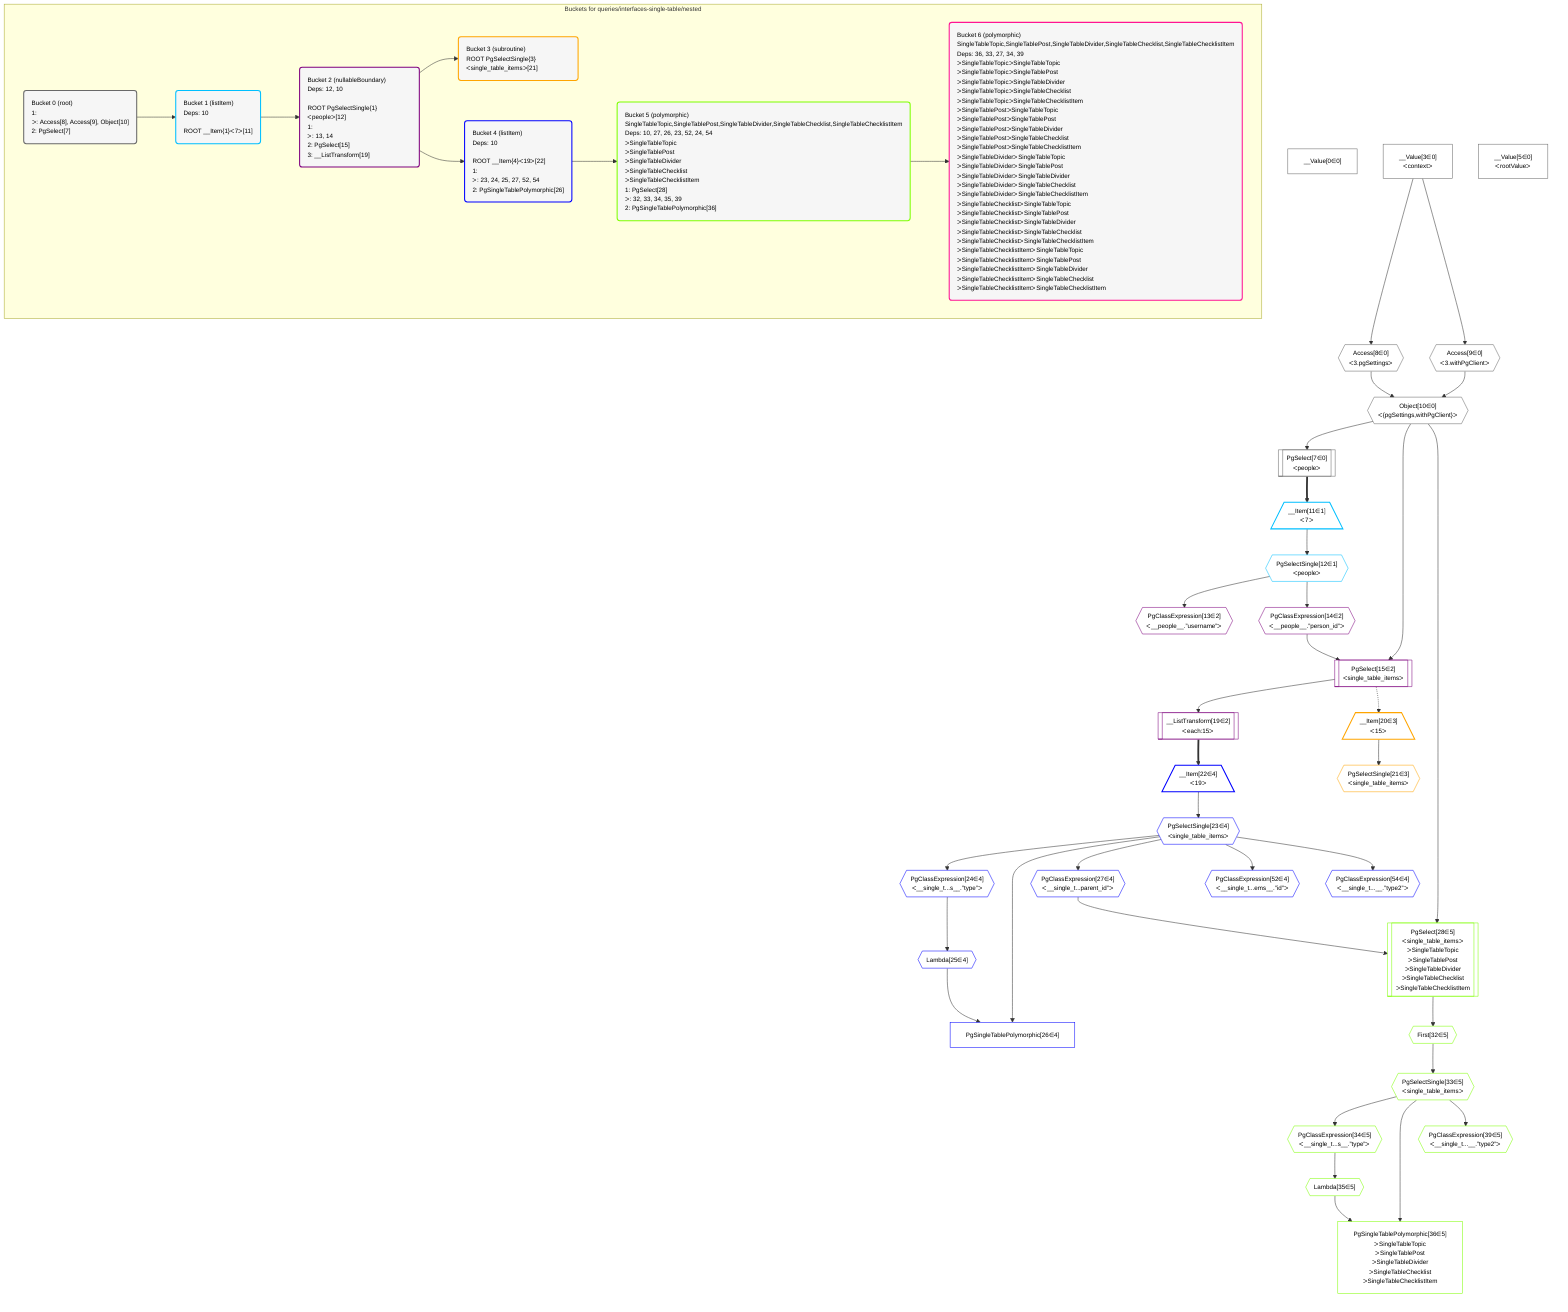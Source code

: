 %%{init: {'themeVariables': { 'fontSize': '12px'}}}%%
graph TD
    classDef path fill:#eee,stroke:#000,color:#000
    classDef plan fill:#fff,stroke-width:1px,color:#000
    classDef itemplan fill:#fff,stroke-width:2px,color:#000
    classDef unbatchedplan fill:#dff,stroke-width:1px,color:#000
    classDef sideeffectplan fill:#fcc,stroke-width:2px,color:#000
    classDef bucket fill:#f6f6f6,color:#000,stroke-width:2px,text-align:left


    %% define steps
    __Value0["__Value[0∈0]"]:::plan
    __Value3["__Value[3∈0]<br />ᐸcontextᐳ"]:::plan
    __Value5["__Value[5∈0]<br />ᐸrootValueᐳ"]:::plan
    Access8{{"Access[8∈0]<br />ᐸ3.pgSettingsᐳ"}}:::plan
    Access9{{"Access[9∈0]<br />ᐸ3.withPgClientᐳ"}}:::plan
    Object10{{"Object[10∈0]<br />ᐸ{pgSettings,withPgClient}ᐳ"}}:::plan
    PgSelect7[["PgSelect[7∈0]<br />ᐸpeopleᐳ"]]:::plan
    __Item11[/"__Item[11∈1]<br />ᐸ7ᐳ"\]:::itemplan
    PgSelectSingle12{{"PgSelectSingle[12∈1]<br />ᐸpeopleᐳ"}}:::plan
    PgClassExpression13{{"PgClassExpression[13∈2]<br />ᐸ__people__.”username”ᐳ"}}:::plan
    PgClassExpression14{{"PgClassExpression[14∈2]<br />ᐸ__people__.”person_id”ᐳ"}}:::plan
    PgSelect15[["PgSelect[15∈2]<br />ᐸsingle_table_itemsᐳ"]]:::plan
    __ListTransform19[["__ListTransform[19∈2]<br />ᐸeach:15ᐳ"]]:::plan
    __Item20[/"__Item[20∈3]<br />ᐸ15ᐳ"\]:::itemplan
    PgSelectSingle21{{"PgSelectSingle[21∈3]<br />ᐸsingle_table_itemsᐳ"}}:::plan
    __Item22[/"__Item[22∈4]<br />ᐸ19ᐳ"\]:::itemplan
    PgSelectSingle23{{"PgSelectSingle[23∈4]<br />ᐸsingle_table_itemsᐳ"}}:::plan
    PgClassExpression24{{"PgClassExpression[24∈4]<br />ᐸ__single_t...s__.”type”ᐳ"}}:::plan
    Lambda25{{"Lambda[25∈4]"}}:::plan
    PgSingleTablePolymorphic26["PgSingleTablePolymorphic[26∈4]"]:::plan
    PgClassExpression27{{"PgClassExpression[27∈4]<br />ᐸ__single_t...parent_id”ᐳ"}}:::plan
    PgSelect28[["PgSelect[28∈5]<br />ᐸsingle_table_itemsᐳ<br />ᐳSingleTableTopic<br />ᐳSingleTablePost<br />ᐳSingleTableDivider<br />ᐳSingleTableChecklist<br />ᐳSingleTableChecklistItem"]]:::plan
    First32{{"First[32∈5]"}}:::plan
    PgSelectSingle33{{"PgSelectSingle[33∈5]<br />ᐸsingle_table_itemsᐳ"}}:::plan
    PgClassExpression34{{"PgClassExpression[34∈5]<br />ᐸ__single_t...s__.”type”ᐳ"}}:::plan
    Lambda35{{"Lambda[35∈5]"}}:::plan
    PgSingleTablePolymorphic36["PgSingleTablePolymorphic[36∈5]<br />ᐳSingleTableTopic<br />ᐳSingleTablePost<br />ᐳSingleTableDivider<br />ᐳSingleTableChecklist<br />ᐳSingleTableChecklistItem"]:::plan
    PgClassExpression39{{"PgClassExpression[39∈5]<br />ᐸ__single_t...__.”type2”ᐳ"}}:::plan
    PgClassExpression52{{"PgClassExpression[52∈4]<br />ᐸ__single_t...ems__.”id”ᐳ"}}:::plan
    PgClassExpression54{{"PgClassExpression[54∈4]<br />ᐸ__single_t...__.”type2”ᐳ"}}:::plan

    %% plan dependencies
    __Value3 --> Access8
    __Value3 --> Access9
    Access8 & Access9 --> Object10
    Object10 --> PgSelect7
    PgSelect7 ==> __Item11
    __Item11 --> PgSelectSingle12
    PgSelectSingle12 --> PgClassExpression13
    PgSelectSingle12 --> PgClassExpression14
    Object10 & PgClassExpression14 --> PgSelect15
    PgSelect15 --> __ListTransform19
    PgSelect15 -.-> __Item20
    __Item20 --> PgSelectSingle21
    __ListTransform19 ==> __Item22
    __Item22 --> PgSelectSingle23
    PgSelectSingle23 --> PgClassExpression24
    PgClassExpression24 --> Lambda25
    Lambda25 & PgSelectSingle23 --> PgSingleTablePolymorphic26
    PgSelectSingle23 --> PgClassExpression27
    Object10 & PgClassExpression27 --> PgSelect28
    PgSelect28 --> First32
    First32 --> PgSelectSingle33
    PgSelectSingle33 --> PgClassExpression34
    PgClassExpression34 --> Lambda35
    Lambda35 & PgSelectSingle33 --> PgSingleTablePolymorphic36
    PgSelectSingle33 --> PgClassExpression39
    PgSelectSingle23 --> PgClassExpression52
    PgSelectSingle23 --> PgClassExpression54

    subgraph "Buckets for queries/interfaces-single-table/nested"
    Bucket0("Bucket 0 (root)<br />1: <br />ᐳ: Access[8], Access[9], Object[10]<br />2: PgSelect[7]"):::bucket
    classDef bucket0 stroke:#696969
    class Bucket0,__Value0,__Value3,__Value5,PgSelect7,Access8,Access9,Object10 bucket0
    Bucket1("Bucket 1 (listItem)<br />Deps: 10<br /><br />ROOT __Item{1}ᐸ7ᐳ[11]"):::bucket
    classDef bucket1 stroke:#00bfff
    class Bucket1,__Item11,PgSelectSingle12 bucket1
    Bucket2("Bucket 2 (nullableBoundary)<br />Deps: 12, 10<br /><br />ROOT PgSelectSingle{1}ᐸpeopleᐳ[12]<br />1: <br />ᐳ: 13, 14<br />2: PgSelect[15]<br />3: __ListTransform[19]"):::bucket
    classDef bucket2 stroke:#7f007f
    class Bucket2,PgClassExpression13,PgClassExpression14,PgSelect15,__ListTransform19 bucket2
    Bucket3("Bucket 3 (subroutine)<br />ROOT PgSelectSingle{3}ᐸsingle_table_itemsᐳ[21]"):::bucket
    classDef bucket3 stroke:#ffa500
    class Bucket3,__Item20,PgSelectSingle21 bucket3
    Bucket4("Bucket 4 (listItem)<br />Deps: 10<br /><br />ROOT __Item{4}ᐸ19ᐳ[22]<br />1: <br />ᐳ: 23, 24, 25, 27, 52, 54<br />2: PgSingleTablePolymorphic[26]"):::bucket
    classDef bucket4 stroke:#0000ff
    class Bucket4,__Item22,PgSelectSingle23,PgClassExpression24,Lambda25,PgSingleTablePolymorphic26,PgClassExpression27,PgClassExpression52,PgClassExpression54 bucket4
    Bucket5("Bucket 5 (polymorphic)<br />SingleTableTopic,SingleTablePost,SingleTableDivider,SingleTableChecklist,SingleTableChecklistItem<br />Deps: 10, 27, 26, 23, 52, 24, 54<br />ᐳSingleTableTopic<br />ᐳSingleTablePost<br />ᐳSingleTableDivider<br />ᐳSingleTableChecklist<br />ᐳSingleTableChecklistItem<br />1: PgSelect[28]<br />ᐳ: 32, 33, 34, 35, 39<br />2: PgSingleTablePolymorphic[36]"):::bucket
    classDef bucket5 stroke:#7fff00
    class Bucket5,PgSelect28,First32,PgSelectSingle33,PgClassExpression34,Lambda35,PgSingleTablePolymorphic36,PgClassExpression39 bucket5
    Bucket6("Bucket 6 (polymorphic)<br />SingleTableTopic,SingleTablePost,SingleTableDivider,SingleTableChecklist,SingleTableChecklistItem<br />Deps: 36, 33, 27, 34, 39<br />ᐳSingleTableTopicᐳSingleTableTopic<br />ᐳSingleTableTopicᐳSingleTablePost<br />ᐳSingleTableTopicᐳSingleTableDivider<br />ᐳSingleTableTopicᐳSingleTableChecklist<br />ᐳSingleTableTopicᐳSingleTableChecklistItem<br />ᐳSingleTablePostᐳSingleTableTopic<br />ᐳSingleTablePostᐳSingleTablePost<br />ᐳSingleTablePostᐳSingleTableDivider<br />ᐳSingleTablePostᐳSingleTableChecklist<br />ᐳSingleTablePostᐳSingleTableChecklistItem<br />ᐳSingleTableDividerᐳSingleTableTopic<br />ᐳSingleTableDividerᐳSingleTablePost<br />ᐳSingleTableDividerᐳSingleTableDivider<br />ᐳSingleTableDividerᐳSingleTableChecklist<br />ᐳSingleTableDividerᐳSingleTableChecklistItem<br />ᐳSingleTableChecklistᐳSingleTableTopic<br />ᐳSingleTableChecklistᐳSingleTablePost<br />ᐳSingleTableChecklistᐳSingleTableDivider<br />ᐳSingleTableChecklistᐳSingleTableChecklist<br />ᐳSingleTableChecklistᐳSingleTableChecklistItem<br />ᐳSingleTableChecklistItemᐳSingleTableTopic<br />ᐳSingleTableChecklistItemᐳSingleTablePost<br />ᐳSingleTableChecklistItemᐳSingleTableDivider<br />ᐳSingleTableChecklistItemᐳSingleTableChecklist<br />ᐳSingleTableChecklistItemᐳSingleTableChecklistItem"):::bucket
    classDef bucket6 stroke:#ff1493
    class Bucket6 bucket6
    Bucket0 --> Bucket1
    Bucket1 --> Bucket2
    Bucket2 --> Bucket3 & Bucket4
    Bucket4 --> Bucket5
    Bucket5 --> Bucket6
    end